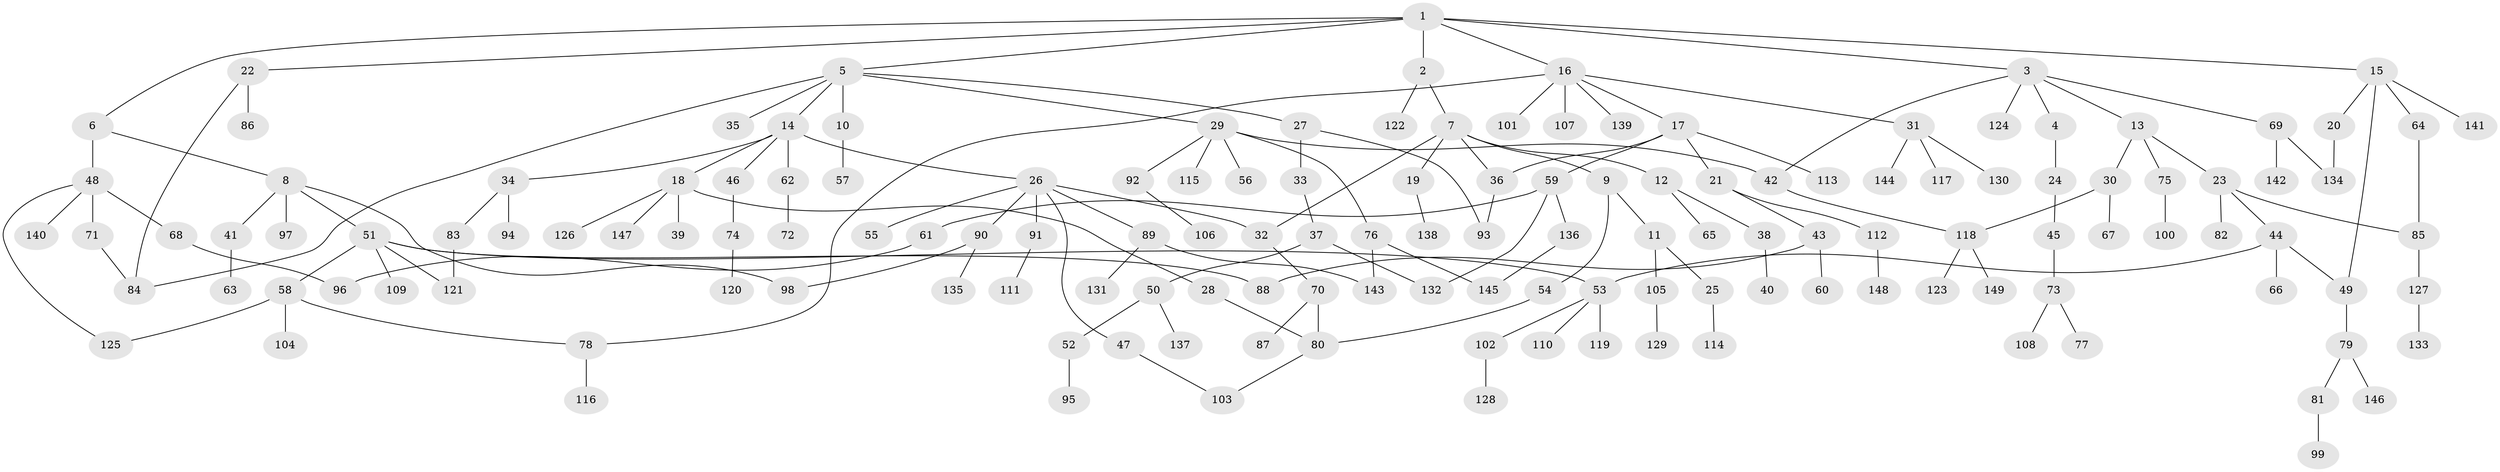 // Generated by graph-tools (version 1.1) at 2025/42/03/09/25 04:42:35]
// undirected, 149 vertices, 171 edges
graph export_dot {
graph [start="1"]
  node [color=gray90,style=filled];
  1;
  2;
  3;
  4;
  5;
  6;
  7;
  8;
  9;
  10;
  11;
  12;
  13;
  14;
  15;
  16;
  17;
  18;
  19;
  20;
  21;
  22;
  23;
  24;
  25;
  26;
  27;
  28;
  29;
  30;
  31;
  32;
  33;
  34;
  35;
  36;
  37;
  38;
  39;
  40;
  41;
  42;
  43;
  44;
  45;
  46;
  47;
  48;
  49;
  50;
  51;
  52;
  53;
  54;
  55;
  56;
  57;
  58;
  59;
  60;
  61;
  62;
  63;
  64;
  65;
  66;
  67;
  68;
  69;
  70;
  71;
  72;
  73;
  74;
  75;
  76;
  77;
  78;
  79;
  80;
  81;
  82;
  83;
  84;
  85;
  86;
  87;
  88;
  89;
  90;
  91;
  92;
  93;
  94;
  95;
  96;
  97;
  98;
  99;
  100;
  101;
  102;
  103;
  104;
  105;
  106;
  107;
  108;
  109;
  110;
  111;
  112;
  113;
  114;
  115;
  116;
  117;
  118;
  119;
  120;
  121;
  122;
  123;
  124;
  125;
  126;
  127;
  128;
  129;
  130;
  131;
  132;
  133;
  134;
  135;
  136;
  137;
  138;
  139;
  140;
  141;
  142;
  143;
  144;
  145;
  146;
  147;
  148;
  149;
  1 -- 2;
  1 -- 3;
  1 -- 5;
  1 -- 6;
  1 -- 15;
  1 -- 16;
  1 -- 22;
  2 -- 7;
  2 -- 122;
  3 -- 4;
  3 -- 13;
  3 -- 69;
  3 -- 124;
  3 -- 42;
  4 -- 24;
  5 -- 10;
  5 -- 14;
  5 -- 27;
  5 -- 29;
  5 -- 35;
  5 -- 84;
  6 -- 8;
  6 -- 48;
  7 -- 9;
  7 -- 12;
  7 -- 19;
  7 -- 32;
  7 -- 36;
  8 -- 41;
  8 -- 51;
  8 -- 97;
  8 -- 98;
  9 -- 11;
  9 -- 54;
  10 -- 57;
  11 -- 25;
  11 -- 105;
  12 -- 38;
  12 -- 65;
  13 -- 23;
  13 -- 30;
  13 -- 75;
  14 -- 18;
  14 -- 26;
  14 -- 34;
  14 -- 46;
  14 -- 62;
  15 -- 20;
  15 -- 64;
  15 -- 141;
  15 -- 49;
  16 -- 17;
  16 -- 31;
  16 -- 78;
  16 -- 101;
  16 -- 107;
  16 -- 139;
  17 -- 21;
  17 -- 36;
  17 -- 59;
  17 -- 113;
  18 -- 28;
  18 -- 39;
  18 -- 126;
  18 -- 147;
  19 -- 138;
  20 -- 134;
  21 -- 43;
  21 -- 112;
  22 -- 86;
  22 -- 84;
  23 -- 44;
  23 -- 82;
  23 -- 85;
  24 -- 45;
  25 -- 114;
  26 -- 32;
  26 -- 47;
  26 -- 55;
  26 -- 89;
  26 -- 90;
  26 -- 91;
  27 -- 33;
  27 -- 93;
  28 -- 80;
  29 -- 42;
  29 -- 56;
  29 -- 76;
  29 -- 92;
  29 -- 115;
  30 -- 67;
  30 -- 118;
  31 -- 117;
  31 -- 130;
  31 -- 144;
  32 -- 70;
  33 -- 37;
  34 -- 83;
  34 -- 94;
  36 -- 93;
  37 -- 50;
  37 -- 132;
  38 -- 40;
  41 -- 63;
  42 -- 118;
  43 -- 60;
  43 -- 88;
  44 -- 49;
  44 -- 66;
  44 -- 53;
  45 -- 73;
  46 -- 74;
  47 -- 103;
  48 -- 68;
  48 -- 71;
  48 -- 140;
  48 -- 125;
  49 -- 79;
  50 -- 52;
  50 -- 137;
  51 -- 53;
  51 -- 58;
  51 -- 88;
  51 -- 109;
  51 -- 121;
  52 -- 95;
  53 -- 102;
  53 -- 110;
  53 -- 119;
  54 -- 80;
  58 -- 104;
  58 -- 125;
  58 -- 78;
  59 -- 61;
  59 -- 136;
  59 -- 132;
  61 -- 96;
  62 -- 72;
  64 -- 85;
  68 -- 96;
  69 -- 142;
  69 -- 134;
  70 -- 87;
  70 -- 80;
  71 -- 84;
  73 -- 77;
  73 -- 108;
  74 -- 120;
  75 -- 100;
  76 -- 143;
  76 -- 145;
  78 -- 116;
  79 -- 81;
  79 -- 146;
  80 -- 103;
  81 -- 99;
  83 -- 121;
  85 -- 127;
  89 -- 131;
  89 -- 143;
  90 -- 135;
  90 -- 98;
  91 -- 111;
  92 -- 106;
  102 -- 128;
  105 -- 129;
  112 -- 148;
  118 -- 123;
  118 -- 149;
  127 -- 133;
  136 -- 145;
}
